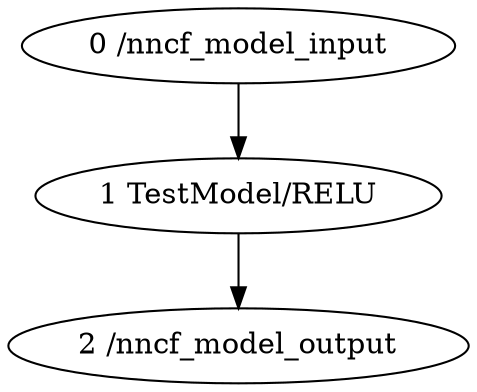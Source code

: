 strict digraph  {
"0 /nncf_model_input" [id=0, scope="", type=nncf_model_input];
"1 TestModel/RELU" [id=1, scope=TestModel, type=RELU];
"2 /nncf_model_output" [id=2, scope="", type=nncf_model_output];
"0 /nncf_model_input" -> "1 TestModel/RELU";
"1 TestModel/RELU" -> "2 /nncf_model_output";
}
